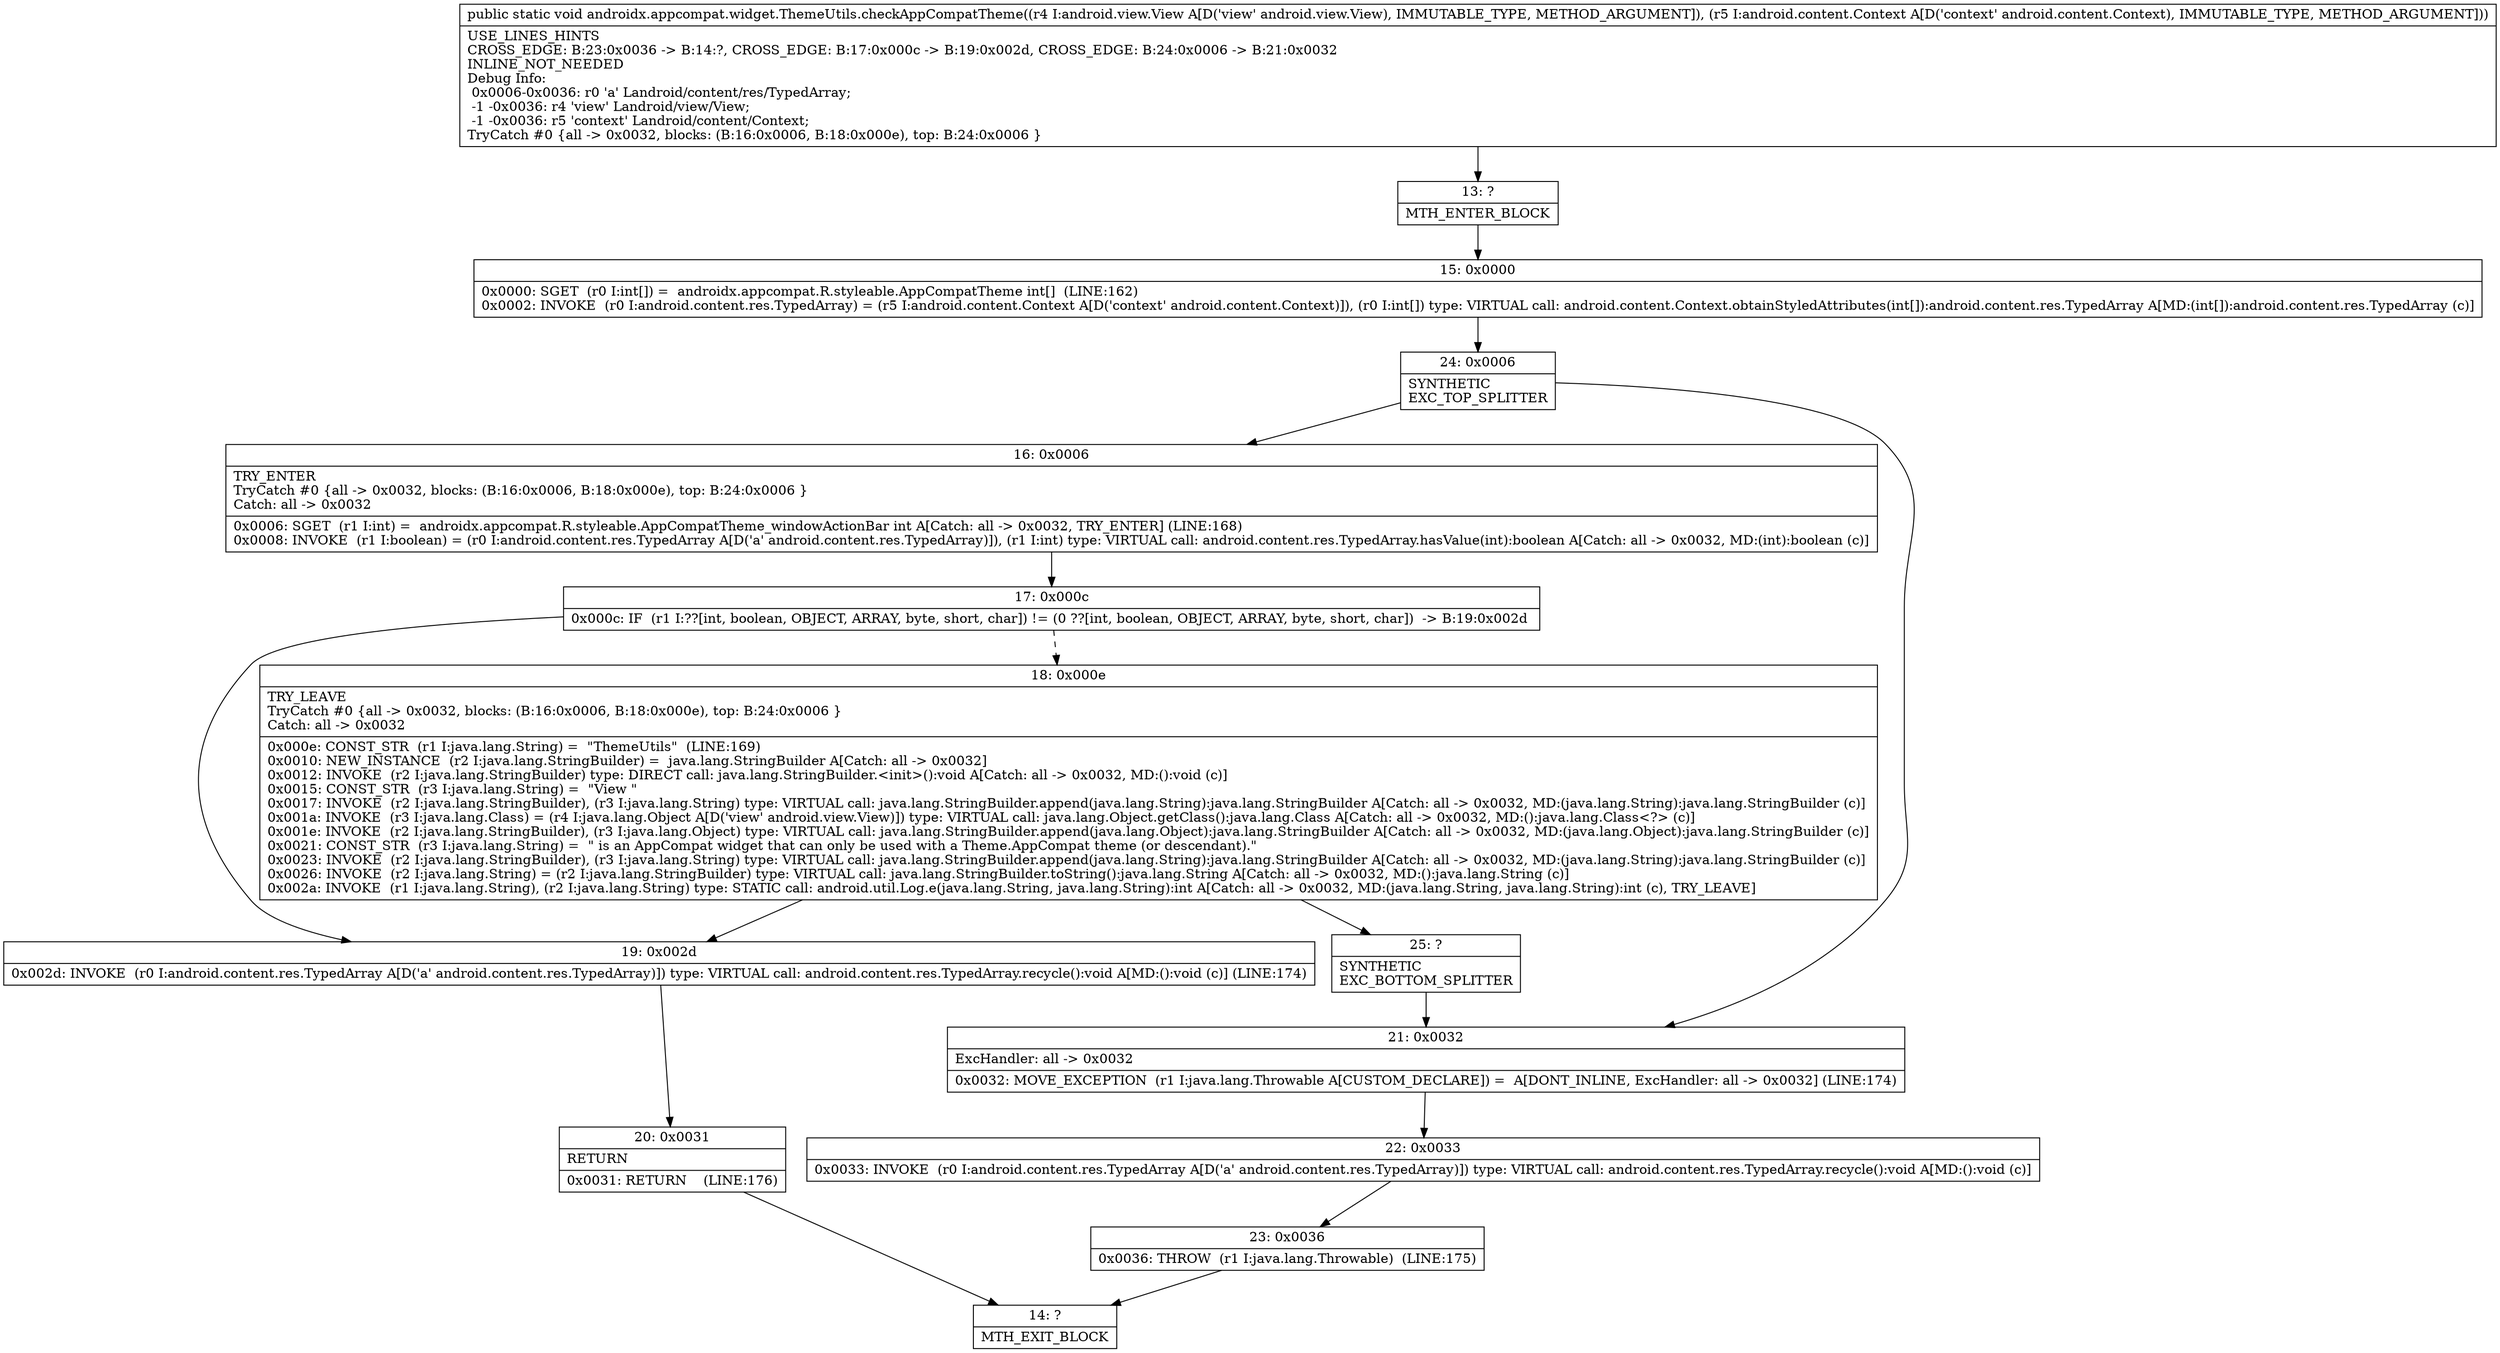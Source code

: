 digraph "CFG forandroidx.appcompat.widget.ThemeUtils.checkAppCompatTheme(Landroid\/view\/View;Landroid\/content\/Context;)V" {
Node_13 [shape=record,label="{13\:\ ?|MTH_ENTER_BLOCK\l}"];
Node_15 [shape=record,label="{15\:\ 0x0000|0x0000: SGET  (r0 I:int[]) =  androidx.appcompat.R.styleable.AppCompatTheme int[]  (LINE:162)\l0x0002: INVOKE  (r0 I:android.content.res.TypedArray) = (r5 I:android.content.Context A[D('context' android.content.Context)]), (r0 I:int[]) type: VIRTUAL call: android.content.Context.obtainStyledAttributes(int[]):android.content.res.TypedArray A[MD:(int[]):android.content.res.TypedArray (c)]\l}"];
Node_24 [shape=record,label="{24\:\ 0x0006|SYNTHETIC\lEXC_TOP_SPLITTER\l}"];
Node_16 [shape=record,label="{16\:\ 0x0006|TRY_ENTER\lTryCatch #0 \{all \-\> 0x0032, blocks: (B:16:0x0006, B:18:0x000e), top: B:24:0x0006 \}\lCatch: all \-\> 0x0032\l|0x0006: SGET  (r1 I:int) =  androidx.appcompat.R.styleable.AppCompatTheme_windowActionBar int A[Catch: all \-\> 0x0032, TRY_ENTER] (LINE:168)\l0x0008: INVOKE  (r1 I:boolean) = (r0 I:android.content.res.TypedArray A[D('a' android.content.res.TypedArray)]), (r1 I:int) type: VIRTUAL call: android.content.res.TypedArray.hasValue(int):boolean A[Catch: all \-\> 0x0032, MD:(int):boolean (c)]\l}"];
Node_17 [shape=record,label="{17\:\ 0x000c|0x000c: IF  (r1 I:??[int, boolean, OBJECT, ARRAY, byte, short, char]) != (0 ??[int, boolean, OBJECT, ARRAY, byte, short, char])  \-\> B:19:0x002d \l}"];
Node_18 [shape=record,label="{18\:\ 0x000e|TRY_LEAVE\lTryCatch #0 \{all \-\> 0x0032, blocks: (B:16:0x0006, B:18:0x000e), top: B:24:0x0006 \}\lCatch: all \-\> 0x0032\l|0x000e: CONST_STR  (r1 I:java.lang.String) =  \"ThemeUtils\"  (LINE:169)\l0x0010: NEW_INSTANCE  (r2 I:java.lang.StringBuilder) =  java.lang.StringBuilder A[Catch: all \-\> 0x0032]\l0x0012: INVOKE  (r2 I:java.lang.StringBuilder) type: DIRECT call: java.lang.StringBuilder.\<init\>():void A[Catch: all \-\> 0x0032, MD:():void (c)]\l0x0015: CONST_STR  (r3 I:java.lang.String) =  \"View \" \l0x0017: INVOKE  (r2 I:java.lang.StringBuilder), (r3 I:java.lang.String) type: VIRTUAL call: java.lang.StringBuilder.append(java.lang.String):java.lang.StringBuilder A[Catch: all \-\> 0x0032, MD:(java.lang.String):java.lang.StringBuilder (c)]\l0x001a: INVOKE  (r3 I:java.lang.Class) = (r4 I:java.lang.Object A[D('view' android.view.View)]) type: VIRTUAL call: java.lang.Object.getClass():java.lang.Class A[Catch: all \-\> 0x0032, MD:():java.lang.Class\<?\> (c)]\l0x001e: INVOKE  (r2 I:java.lang.StringBuilder), (r3 I:java.lang.Object) type: VIRTUAL call: java.lang.StringBuilder.append(java.lang.Object):java.lang.StringBuilder A[Catch: all \-\> 0x0032, MD:(java.lang.Object):java.lang.StringBuilder (c)]\l0x0021: CONST_STR  (r3 I:java.lang.String) =  \" is an AppCompat widget that can only be used with a Theme.AppCompat theme (or descendant).\" \l0x0023: INVOKE  (r2 I:java.lang.StringBuilder), (r3 I:java.lang.String) type: VIRTUAL call: java.lang.StringBuilder.append(java.lang.String):java.lang.StringBuilder A[Catch: all \-\> 0x0032, MD:(java.lang.String):java.lang.StringBuilder (c)]\l0x0026: INVOKE  (r2 I:java.lang.String) = (r2 I:java.lang.StringBuilder) type: VIRTUAL call: java.lang.StringBuilder.toString():java.lang.String A[Catch: all \-\> 0x0032, MD:():java.lang.String (c)]\l0x002a: INVOKE  (r1 I:java.lang.String), (r2 I:java.lang.String) type: STATIC call: android.util.Log.e(java.lang.String, java.lang.String):int A[Catch: all \-\> 0x0032, MD:(java.lang.String, java.lang.String):int (c), TRY_LEAVE]\l}"];
Node_25 [shape=record,label="{25\:\ ?|SYNTHETIC\lEXC_BOTTOM_SPLITTER\l}"];
Node_19 [shape=record,label="{19\:\ 0x002d|0x002d: INVOKE  (r0 I:android.content.res.TypedArray A[D('a' android.content.res.TypedArray)]) type: VIRTUAL call: android.content.res.TypedArray.recycle():void A[MD:():void (c)] (LINE:174)\l}"];
Node_20 [shape=record,label="{20\:\ 0x0031|RETURN\l|0x0031: RETURN    (LINE:176)\l}"];
Node_14 [shape=record,label="{14\:\ ?|MTH_EXIT_BLOCK\l}"];
Node_21 [shape=record,label="{21\:\ 0x0032|ExcHandler: all \-\> 0x0032\l|0x0032: MOVE_EXCEPTION  (r1 I:java.lang.Throwable A[CUSTOM_DECLARE]) =  A[DONT_INLINE, ExcHandler: all \-\> 0x0032] (LINE:174)\l}"];
Node_22 [shape=record,label="{22\:\ 0x0033|0x0033: INVOKE  (r0 I:android.content.res.TypedArray A[D('a' android.content.res.TypedArray)]) type: VIRTUAL call: android.content.res.TypedArray.recycle():void A[MD:():void (c)]\l}"];
Node_23 [shape=record,label="{23\:\ 0x0036|0x0036: THROW  (r1 I:java.lang.Throwable)  (LINE:175)\l}"];
MethodNode[shape=record,label="{public static void androidx.appcompat.widget.ThemeUtils.checkAppCompatTheme((r4 I:android.view.View A[D('view' android.view.View), IMMUTABLE_TYPE, METHOD_ARGUMENT]), (r5 I:android.content.Context A[D('context' android.content.Context), IMMUTABLE_TYPE, METHOD_ARGUMENT]))  | USE_LINES_HINTS\lCROSS_EDGE: B:23:0x0036 \-\> B:14:?, CROSS_EDGE: B:17:0x000c \-\> B:19:0x002d, CROSS_EDGE: B:24:0x0006 \-\> B:21:0x0032\lINLINE_NOT_NEEDED\lDebug Info:\l  0x0006\-0x0036: r0 'a' Landroid\/content\/res\/TypedArray;\l  \-1 \-0x0036: r4 'view' Landroid\/view\/View;\l  \-1 \-0x0036: r5 'context' Landroid\/content\/Context;\lTryCatch #0 \{all \-\> 0x0032, blocks: (B:16:0x0006, B:18:0x000e), top: B:24:0x0006 \}\l}"];
MethodNode -> Node_13;Node_13 -> Node_15;
Node_15 -> Node_24;
Node_24 -> Node_16;
Node_24 -> Node_21;
Node_16 -> Node_17;
Node_17 -> Node_18[style=dashed];
Node_17 -> Node_19;
Node_18 -> Node_19;
Node_18 -> Node_25;
Node_25 -> Node_21;
Node_19 -> Node_20;
Node_20 -> Node_14;
Node_21 -> Node_22;
Node_22 -> Node_23;
Node_23 -> Node_14;
}


